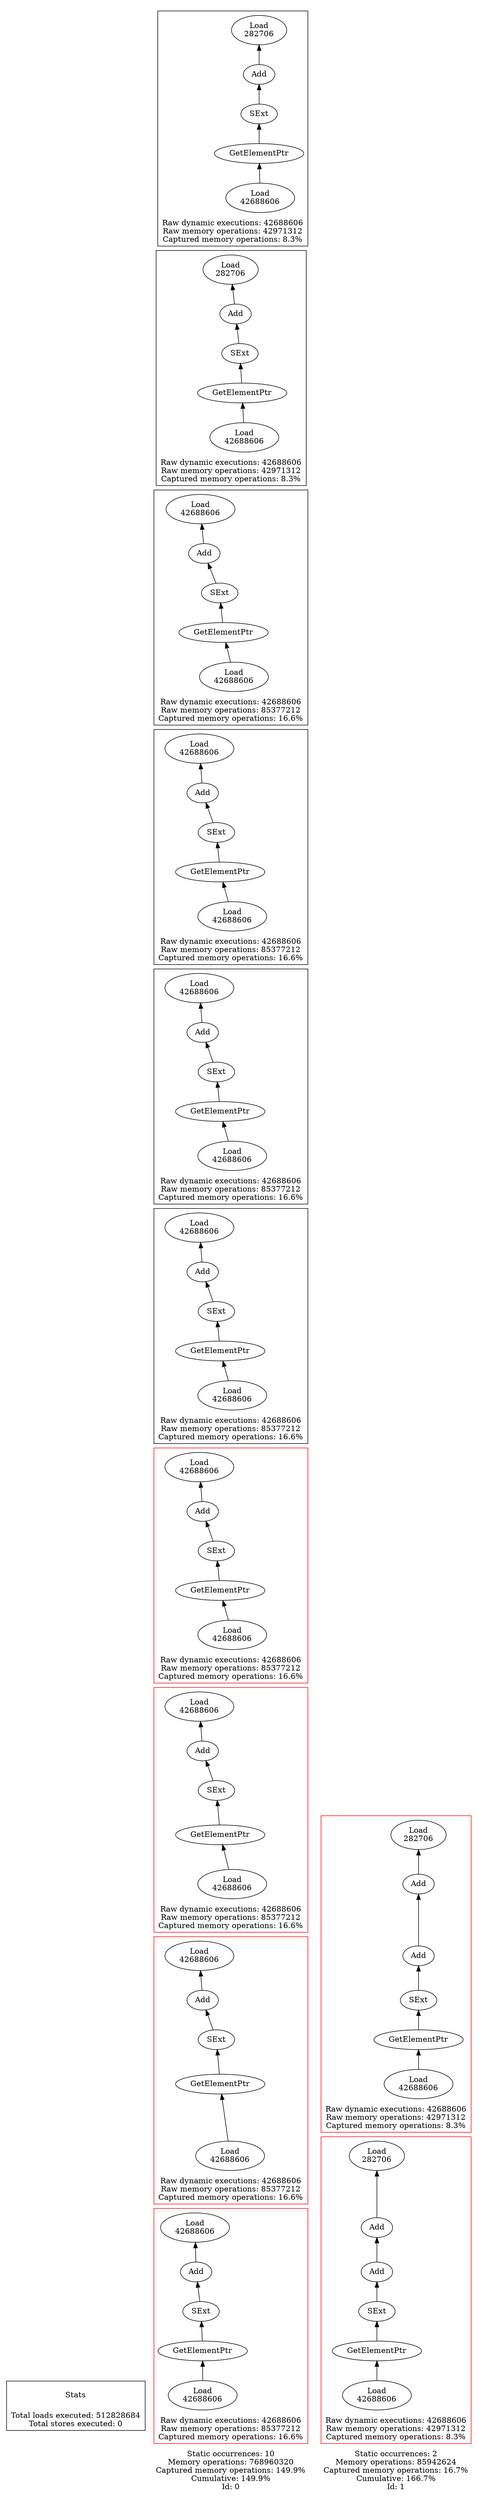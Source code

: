 strict digraph {
rankdir=BT
subgraph {
Stats [shape=plaintext]
cluster=true
label="Total loads executed: 512828684\nTotal stores executed: 0"
}
subgraph {
subgraph {
"0_0_36" [label="GetElementPtr"]
"0_0_35" [label="SExt"]
"0_0_36" -> "0_0_35"
{
rank=min
"0_0_37" [label="Load\n42688606"]
}
"0_0_37" -> "0_0_36"
"0_0_34" [label="Add"]
"0_0_35" -> "0_0_34"
"0_0_25" [label="Load\n282706"]
"0_0_34" -> "0_0_25"
cluster=true
label="Raw dynamic executions: 42688606\nRaw memory operations: 42971312\nCaptured memory operations: 8.3%"
}
subgraph {
{
rank=max
"0_1" [shape=point style=invis]
"0_1" -> "0_0_37" [style=invis]
}
{
rank=min
"0_1_47" [label="Load\n42688606"]
}
"0_1_46" [label="GetElementPtr"]
"0_1_47" -> "0_1_46"
"0_1_44" [label="Add"]
"0_1_26" [label="Load\n282706"]
"0_1_44" -> "0_1_26"
"0_1_45" [label="SExt"]
"0_1_46" -> "0_1_45"
"0_1_45" -> "0_1_44"
cluster=true
label="Raw dynamic executions: 42688606\nRaw memory operations: 42971312\nCaptured memory operations: 8.3%"
}
subgraph {
{
rank=max
"0_2" [shape=point style=invis]
"0_2" -> "0_1_47" [style=invis]
}
"0_2_54" [label="SExt"]
"0_2_38" [label="Add"]
"0_2_54" -> "0_2_38"
{
rank=min
"0_2_56" [label="Load\n42688606"]
}
"0_2_55" [label="GetElementPtr"]
"0_2_56" -> "0_2_55"
"0_2_37" [label="Load\n42688606"]
"0_2_38" -> "0_2_37"
"0_2_55" -> "0_2_54"
cluster=true
label="Raw dynamic executions: 42688606\nRaw memory operations: 85377212\nCaptured memory operations: 16.6%"
}
subgraph {
{
rank=max
"0_3" [shape=point style=invis]
"0_3" -> "0_2_56" [style=invis]
}
{
rank=min
"0_3_67" [label="Load\n42688606"]
}
"0_3_66" [label="GetElementPtr"]
"0_3_67" -> "0_3_66"
"0_3_48" [label="Add"]
"0_3_47" [label="Load\n42688606"]
"0_3_48" -> "0_3_47"
"0_3_65" [label="SExt"]
"0_3_66" -> "0_3_65"
"0_3_65" -> "0_3_48"
cluster=true
label="Raw dynamic executions: 42688606\nRaw memory operations: 85377212\nCaptured memory operations: 16.6%"
}
subgraph {
{
rank=max
"0_4" [shape=point style=invis]
"0_4" -> "0_3_67" [style=invis]
}
"0_4_76" [label="SExt"]
"0_4_43" [label="Add"]
"0_4_76" -> "0_4_43"
"0_4_42" [label="Load\n42688606"]
"0_4_43" -> "0_4_42"
"0_4_77" [label="GetElementPtr"]
"0_4_77" -> "0_4_76"
{
rank=min
"0_4_78" [label="Load\n42688606"]
}
"0_4_78" -> "0_4_77"
cluster=true
label="Raw dynamic executions: 42688606\nRaw memory operations: 85377212\nCaptured memory operations: 16.6%"
}
subgraph {
{
rank=max
"0_5" [shape=point style=invis]
"0_5" -> "0_4_78" [style=invis]
}
"0_5_88" [label="SExt"]
"0_5_53" [label="Add"]
"0_5_88" -> "0_5_53"
"0_5_89" [label="GetElementPtr"]
"0_5_89" -> "0_5_88"
"0_5_52" [label="Load\n42688606"]
"0_5_53" -> "0_5_52"
{
rank=min
"0_5_90" [label="Load\n42688606"]
}
"0_5_90" -> "0_5_89"
cluster=true
label="Raw dynamic executions: 42688606\nRaw memory operations: 85377212\nCaptured memory operations: 16.6%"
}
subgraph {
{
rank=max
"0_6" [shape=point style=invis]
"0_6" -> "0_5_90" [style=invis]
}
"0_6_101" [label="GetElementPtr"]
"0_6_100" [label="SExt"]
"0_6_101" -> "0_6_100"
"0_6_99" [label="Add"]
"0_6_37" [label="Load\n42688606"]
"0_6_99" -> "0_6_37"
"0_6_100" -> "0_6_99"
{
rank=min
"0_6_102" [label="Load\n42688606"]
}
"0_6_102" -> "0_6_101"
cluster=true
label="Raw dynamic executions: 42688606\nRaw memory operations: 85377212\nCaptured memory operations: 16.6%"
color=red
}
subgraph {
{
rank=max
"0_7" [shape=point style=invis]
"0_7" -> "0_6_102" [style=invis]
}
{
rank=min
"0_7_114" [label="Load\n42688606"]
}
"0_7_113" [label="GetElementPtr"]
"0_7_114" -> "0_7_113"
"0_7_111" [label="Add"]
"0_7_47" [label="Load\n42688606"]
"0_7_111" -> "0_7_47"
"0_7_112" [label="SExt"]
"0_7_113" -> "0_7_112"
"0_7_112" -> "0_7_111"
cluster=true
label="Raw dynamic executions: 42688606\nRaw memory operations: 85377212\nCaptured memory operations: 16.6%"
color=red
}
subgraph {
{
rank=max
"0_8" [shape=point style=invis]
"0_8" -> "0_7_114" [style=invis]
}
"0_8_125" [label="GetElementPtr"]
"0_8_124" [label="SExt"]
"0_8_125" -> "0_8_124"
"0_8_123" [label="Add"]
"0_8_124" -> "0_8_123"
"0_8_42" [label="Load\n42688606"]
"0_8_123" -> "0_8_42"
{
rank=min
"0_8_126" [label="Load\n42688606"]
}
"0_8_126" -> "0_8_125"
cluster=true
label="Raw dynamic executions: 42688606\nRaw memory operations: 85377212\nCaptured memory operations: 16.6%"
color=red
}
subgraph {
{
rank=max
"0_9" [shape=point style=invis]
"0_9" -> "0_8_126" [style=invis]
}
"0_9_137" [label="GetElementPtr"]
"0_9_136" [label="SExt"]
"0_9_137" -> "0_9_136"
{
rank=min
"0_9_138" [label="Load\n42688606"]
}
"0_9_138" -> "0_9_137"
"0_9_135" [label="Add"]
"0_9_136" -> "0_9_135"
"0_9_52" [label="Load\n42688606"]
"0_9_135" -> "0_9_52"
cluster=true
label="Raw dynamic executions: 42688606\nRaw memory operations: 85377212\nCaptured memory operations: 16.6%"
color=red
}
cluster=true
penwidth=0
label="Static occurrences: 10\nMemory operations: 768960320\nCaptured memory operations: 149.9%\nCumulative: 149.9%\nId: 0"
}
subgraph {
subgraph {
"1_0_40" [label="SExt"]
"1_0_39" [label="Add"]
"1_0_40" -> "1_0_39"
{
rank=min
"1_0_42" [label="Load\n42688606"]
}
"1_0_41" [label="GetElementPtr"]
"1_0_42" -> "1_0_41"
"1_0_34" [label="Add"]
"1_0_39" -> "1_0_34"
"1_0_41" -> "1_0_40"
"1_0_25" [label="Load\n282706"]
"1_0_34" -> "1_0_25"
cluster=true
label="Raw dynamic executions: 42688606\nRaw memory operations: 42971312\nCaptured memory operations: 8.3%"
color=red
}
subgraph {
{
rank=max
"1_1" [shape=point style=invis]
"1_1" -> "1_0_42" [style=invis]
}
"1_1_51" [label="GetElementPtr"]
"1_1_50" [label="SExt"]
"1_1_51" -> "1_1_50"
"1_1_44" [label="Add"]
"1_1_26" [label="Load\n282706"]
"1_1_44" -> "1_1_26"
"1_1_49" [label="Add"]
"1_1_49" -> "1_1_44"
"1_1_50" -> "1_1_49"
{
rank=min
"1_1_52" [label="Load\n42688606"]
}
"1_1_52" -> "1_1_51"
cluster=true
label="Raw dynamic executions: 42688606\nRaw memory operations: 42971312\nCaptured memory operations: 8.3%"
color=red
}
cluster=true
penwidth=0
label="Static occurrences: 2\nMemory operations: 85942624\nCaptured memory operations: 16.7%\nCumulative: 166.7%\nId: 1"
}
}
